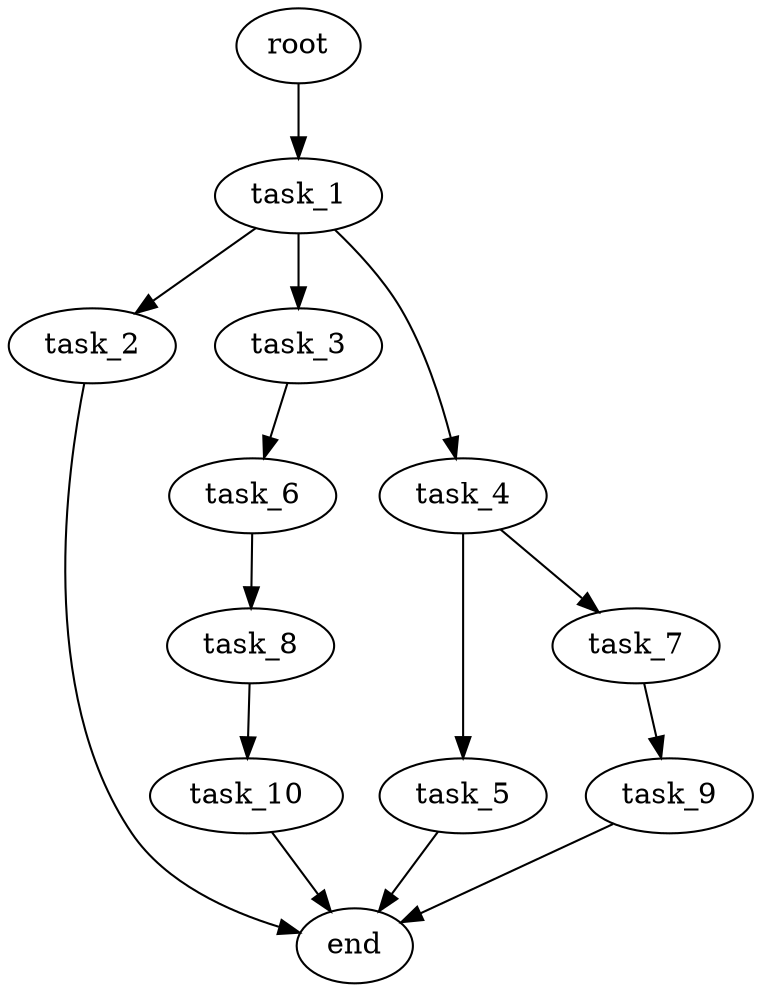 digraph G {
  root [size="0.000000e+00"];
  task_1 [size="8.509677e+10"];
  task_2 [size="1.819217e+10"];
  task_3 [size="2.121986e+10"];
  task_4 [size="7.978526e+10"];
  task_5 [size="3.404048e+10"];
  task_6 [size="8.803319e+10"];
  task_7 [size="7.012136e+10"];
  task_8 [size="2.763409e+10"];
  task_9 [size="1.025010e+09"];
  task_10 [size="9.480678e+10"];
  end [size="0.000000e+00"];

  root -> task_1 [size="1.000000e-12"];
  task_1 -> task_2 [size="1.819217e+08"];
  task_1 -> task_3 [size="2.121986e+08"];
  task_1 -> task_4 [size="7.978526e+08"];
  task_2 -> end [size="1.000000e-12"];
  task_3 -> task_6 [size="8.803319e+08"];
  task_4 -> task_5 [size="3.404048e+08"];
  task_4 -> task_7 [size="7.012136e+08"];
  task_5 -> end [size="1.000000e-12"];
  task_6 -> task_8 [size="2.763409e+08"];
  task_7 -> task_9 [size="1.025010e+07"];
  task_8 -> task_10 [size="9.480678e+08"];
  task_9 -> end [size="1.000000e-12"];
  task_10 -> end [size="1.000000e-12"];
}
